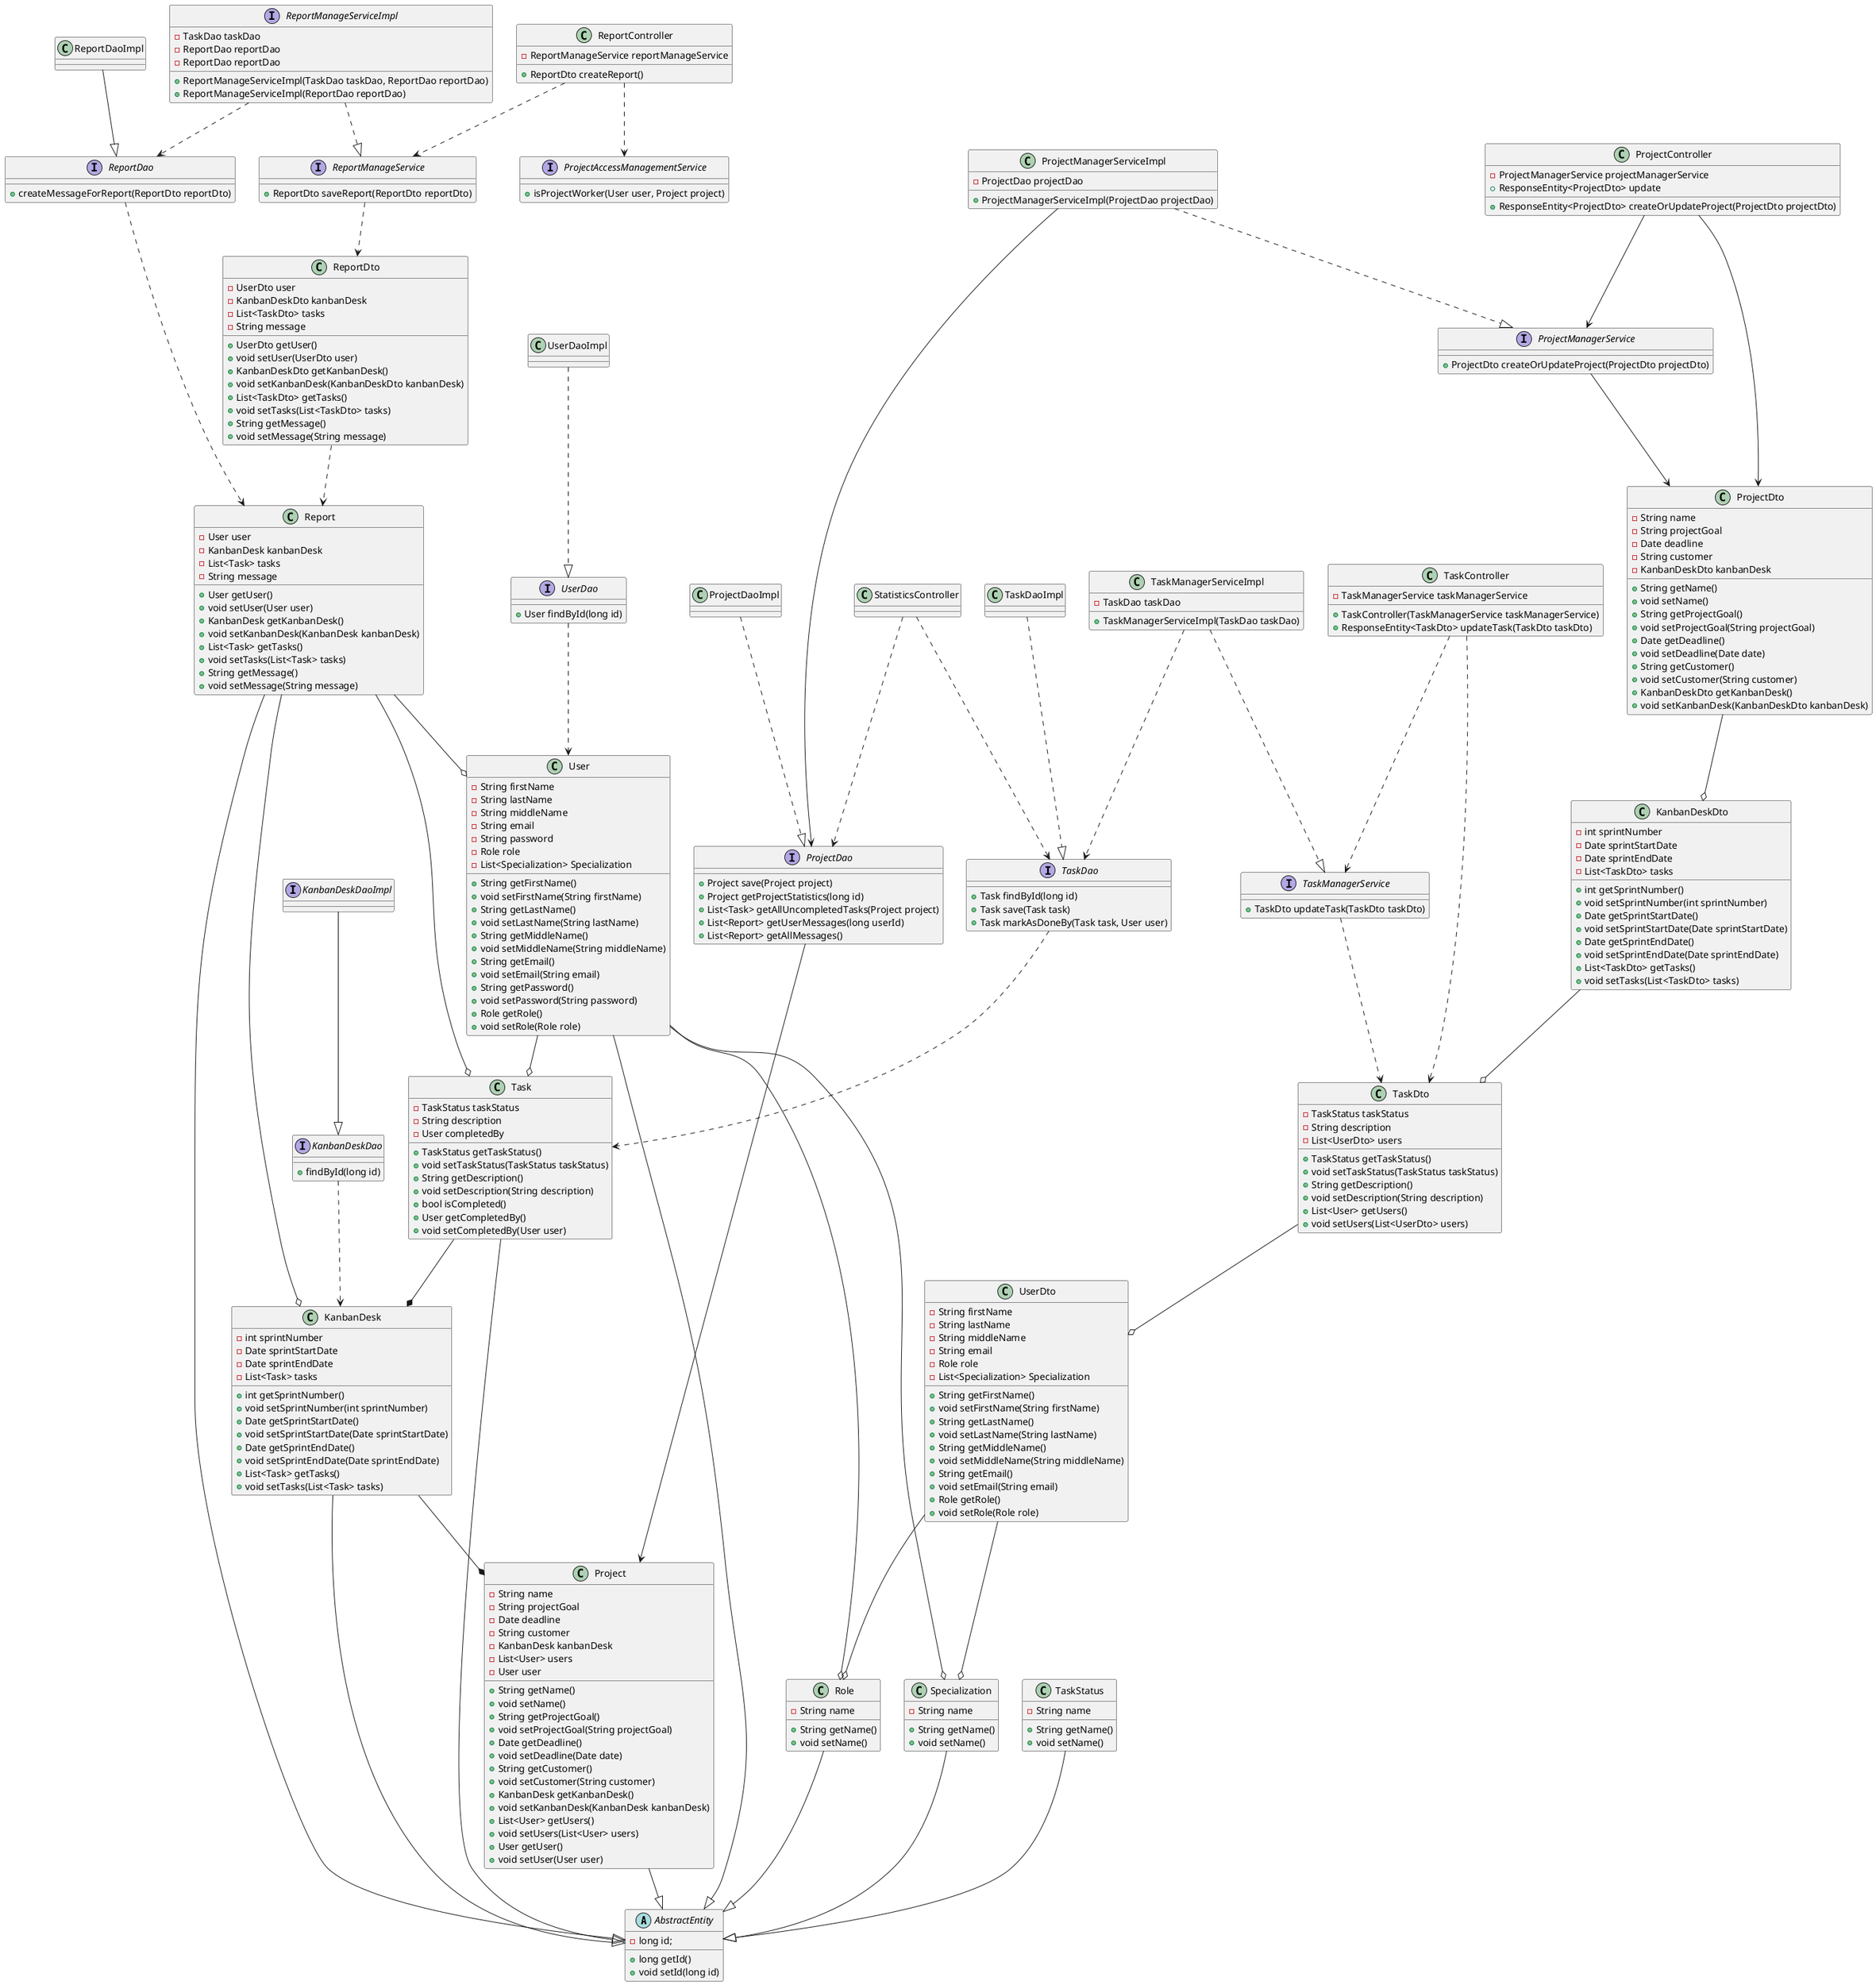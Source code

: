 @startuml classes
abstract class AbstractEntity
{
    - long id;
    + long getId()
    + void setId(long id)
}
class User
{
    - String firstName
    - String lastName
    - String middleName
    - String email
    - String password
    - Role role
    - List<Specialization> Specialization
    + String getFirstName()
    + void setFirstName(String firstName)
    + String getLastName()
    + void setLastName(String lastName)
    + String getMiddleName()
    + void setMiddleName(String middleName)
    + String getEmail()
    + void setEmail(String email)
    + String getPassword()
    + void setPassword(String password)
    + Role getRole()
    + void setRole(Role role)
}
class UserDto
{
    - String firstName
    - String lastName
    - String middleName
    - String email
    - Role role
    - List<Specialization> Specialization
    + String getFirstName()
    + void setFirstName(String firstName)
    + String getLastName()
    + void setLastName(String lastName)
    + String getMiddleName()
    + void setMiddleName(String middleName)
    + String getEmail()
    + void setEmail(String email)
    + Role getRole()
    + void setRole(Role role)
}
class Role
{
    - String name
    + String getName()
    + void setName()
}
class Project
{
    - String name
    - String projectGoal
    - Date deadline
    - String customer
    - KanbanDesk kanbanDesk
    - List<User> users
    - User user
    + String getName()
    + void setName()
    + String getProjectGoal()
    + void setProjectGoal(String projectGoal)
    + Date getDeadline()
    + void setDeadline(Date date)
    + String getCustomer()
    + void setCustomer(String customer)
    + KanbanDesk getKanbanDesk()
    + void setKanbanDesk(KanbanDesk kanbanDesk)
    + List<User> getUsers()
    + void setUsers(List<User> users)
    + User getUser()
    + void setUser(User user)
}
class ProjectDto
{
    - String name
    - String projectGoal
    - Date deadline
    - String customer
    - KanbanDeskDto kanbanDesk
    + String getName()
    + void setName()
    + String getProjectGoal()
    + void setProjectGoal(String projectGoal)
    + Date getDeadline()
    + void setDeadline(Date date)
    + String getCustomer()
    + void setCustomer(String customer)
    + KanbanDeskDto getKanbanDesk()
    + void setKanbanDesk(KanbanDeskDto kanbanDesk)
}
class TaskStatus
{
    - String name
    + String getName()
    + void setName()
}
class Task
{
    - TaskStatus taskStatus
    - String description
    - User completedBy
    + TaskStatus getTaskStatus()
    + void setTaskStatus(TaskStatus taskStatus)
    + String getDescription()
    + void setDescription(String description)
    + bool isCompleted()
    + User getCompletedBy()
    + void setCompletedBy(User user)
}
class TaskDto
{
    - TaskStatus taskStatus
    - String description
    - List<UserDto> users
    + TaskStatus getTaskStatus()
    + void setTaskStatus(TaskStatus taskStatus)
    + String getDescription()
    + void setDescription(String description)
    + List<User> getUsers()
    + void setUsers(List<UserDto> users)   
}
class KanbanDesk
{
    - int sprintNumber
    - Date sprintStartDate
    - Date sprintEndDate
    - List<Task> tasks
    + int getSprintNumber()
    + void setSprintNumber(int sprintNumber)
    + Date getSprintStartDate()
    + void setSprintStartDate(Date sprintStartDate)
    + Date getSprintEndDate()
    + void setSprintEndDate(Date sprintEndDate)
    + List<Task> getTasks()
    + void setTasks(List<Task> tasks)
}
class KanbanDeskDto
{
    - int sprintNumber
    - Date sprintStartDate
    - Date sprintEndDate
    - List<TaskDto> tasks
    + int getSprintNumber()
    + void setSprintNumber(int sprintNumber)
    + Date getSprintStartDate()
    + void setSprintStartDate(Date sprintStartDate)
    + Date getSprintEndDate()
    + void setSprintEndDate(Date sprintEndDate)
    + List<TaskDto> getTasks()
    + void setTasks(List<TaskDto> tasks) 
}
class Report
{
    - User user
    - KanbanDesk kanbanDesk
    - List<Task> tasks
    - String message
    + User getUser()
    + void setUser(User user)
    + KanbanDesk getKanbanDesk()
    + void setKanbanDesk(KanbanDesk kanbanDesk)
    + List<Task> getTasks()
    + void setTasks(List<Task> tasks)
    + String getMessage()
    + void setMessage(String message)
}
class ReportDto
{
    - UserDto user
    - KanbanDeskDto kanbanDesk
    - List<TaskDto> tasks
    - String message
    + UserDto getUser()
    + void setUser(UserDto user)
    + KanbanDeskDto getKanbanDesk()
    + void setKanbanDesk(KanbanDeskDto kanbanDesk)
    + List<TaskDto> getTasks()
    + void setTasks(List<TaskDto> tasks)
    + String getMessage()
    + void setMessage(String message)
}
class Specialization
{
    - String name
    + String getName()
    + void setName()
}
interface TaskDao
{
    + Task findById(long id)
    + Task save(Task task)
    + Task markAsDoneBy(Task task, User user)
}
interface ProjectDao
{
    + Project save(Project project)
    + Project getProjectStatistics(long id)
    + List<Task> getAllUncompletedTasks(Project project)
    + List<Report> getUserMessages(long userId)
    + List<Report> getAllMessages()
}
interface KanbanDeskDao
{
    + findById(long id)
}
interface ReportDao
{
    + createMessageForReport(ReportDto reportDto)
}
interface UserDao
{
    + User findById(long id)
}
class UserDaoImpl
{

}
class ReportDaoImpl
{

}
interface KanbanDeskDaoImpl
{

}
class TaskDaoImpl
{

}
class ProjectDaoImpl
{

}
class StatisticsController
{
    
}
class TaskController
{
    - TaskManagerService taskManagerService
    + TaskController(TaskManagerService taskManagerService)
    + ResponseEntity<TaskDto> updateTask(TaskDto taskDto)
}
class ProjectController
{
    - ProjectManagerService projectManagerService
    + ResponseEntity<ProjectDto> createOrUpdateProject(ProjectDto projectDto)
    + ResponseEntity<ProjectDto> update
}
class ReportController
{
    - ReportManageService reportManageService
    + ReportDto createReport()
}
interface ReportManageService 
{
    + ReportDto saveReport(ReportDto reportDto)
}
interface TaskManagerService
{
    + TaskDto updateTask(TaskDto taskDto)
}
interface ProjectManagerService
{
    + ProjectDto createOrUpdateProject(ProjectDto projectDto)
}
interface ProjectAccessManagementService
{
    + isProjectWorker(User user, Project project)
}
class ReportManageServiceImpl
{
    - TaskDao taskDao
    - ReportDao reportDao
    + ReportManageServiceImpl(TaskDao taskDao, ReportDao reportDao)
}
class TaskManagerServiceImpl
{
    - TaskDao taskDao
    + TaskManagerServiceImpl(TaskDao taskDao)
}
interface ReportManageServiceImpl
{
    - ReportDao reportDao
    + ReportManageServiceImpl(ReportDao reportDao)
}
class ProjectManagerServiceImpl
{
    - ProjectDao projectDao
    + ProjectManagerServiceImpl(ProjectDao projectDao)
}

ReportManageService ..> ReportDto
ReportDao ..> Report
StatisticsController ..> TaskDao
StatisticsController ..> ProjectDao
ReportController ..> ProjectAccessManagementService
KanbanDeskDaoImpl --|> KanbanDeskDao
ReportDaoImpl --|> ReportDao
KanbanDeskDao ..> KanbanDesk
ReportDto ..> Report
User --|> AbstractEntity
Project --|> AbstractEntity
TaskStatus --|> AbstractEntity
Task --|> AbstractEntity
KanbanDesk --|> AbstractEntity
Report --|> AbstractEntity
Specialization --|> AbstractEntity
Role --|> AbstractEntity
User --o Task
Report --o KanbanDesk
User --o Specialization
User --o Role
Report --o Task
Report --o User
KanbanDesk --* Project
Task --* KanbanDesk
UserDto --o Specialization
UserDto --o Role
TaskDto --o UserDto
TaskDaoImpl ..|> TaskDao
TaskDao ..> Task
UserDaoImpl ..|> UserDao
UserDao ..> User
TaskManagerServiceImpl ..|> TaskManagerService
TaskController ..> TaskManagerService
TaskController ..> TaskDto
TaskManagerServiceImpl ..> TaskDao
TaskManagerService ..> TaskDto
ProjectDto  --o KanbanDeskDto
KanbanDeskDto --o TaskDto
ProjectController --> ProjectDto
ProjectController --> ProjectManagerService
ProjectManagerServiceImpl --> ProjectDao
ProjectDao --> Project
ProjectManagerServiceImpl ..|> ProjectManagerService
ProjectDaoImpl ..|> ProjectDao
ProjectManagerService --> ProjectDto
ReportManageServiceImpl ..|> ReportManageService
ReportManageServiceImpl ..> ReportDao
ReportController ..> ReportManageService


@enduml